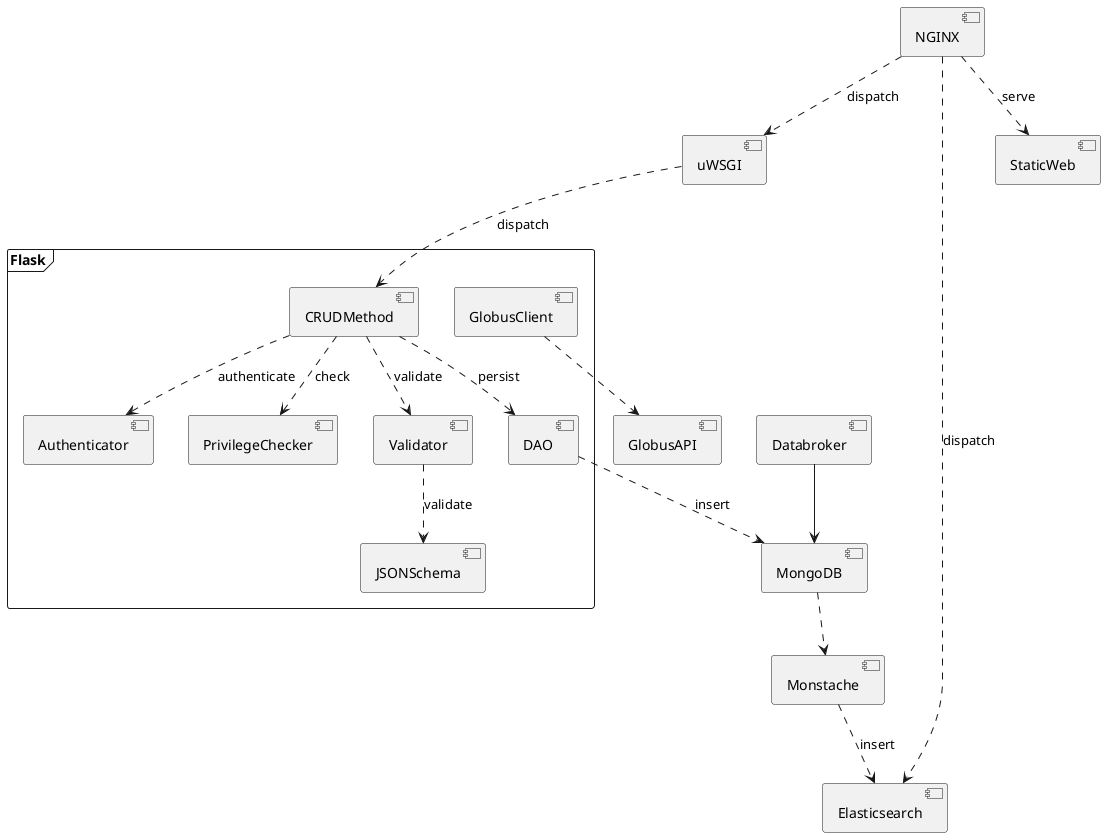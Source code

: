 @startuml Splash_Components
skinparam componentStyle uml2

frame "Flask"{
    [CRUDMethod] ..> [Authenticator]: authenticate
    [CRUDMethod] ..> [PrivilegeChecker] :check
    [CRUDMethod] ..> [Validator]: validate
    [Validator] ..> [JSONSchema]: validate
    [CRUDMethod] ..> [DAO]: persist

    [GlobusClient] 
}
[GlobusClient] ..> [GlobusAPI]
[Databroker] --> [MongoDB]
[NGINX] ..> [uWSGI]: dispatch
[NGINX] ..> [StaticWeb]: serve
[uWSGI] ..> [CRUDMethod] : dispatch
[DAO] ..> [MongoDB] : insert
[MongoDB] ..> [Monstache]
[Monstache] ..> [Elasticsearch] : insert
[NGINX] ..> [Elasticsearch]: dispatch
@enduml